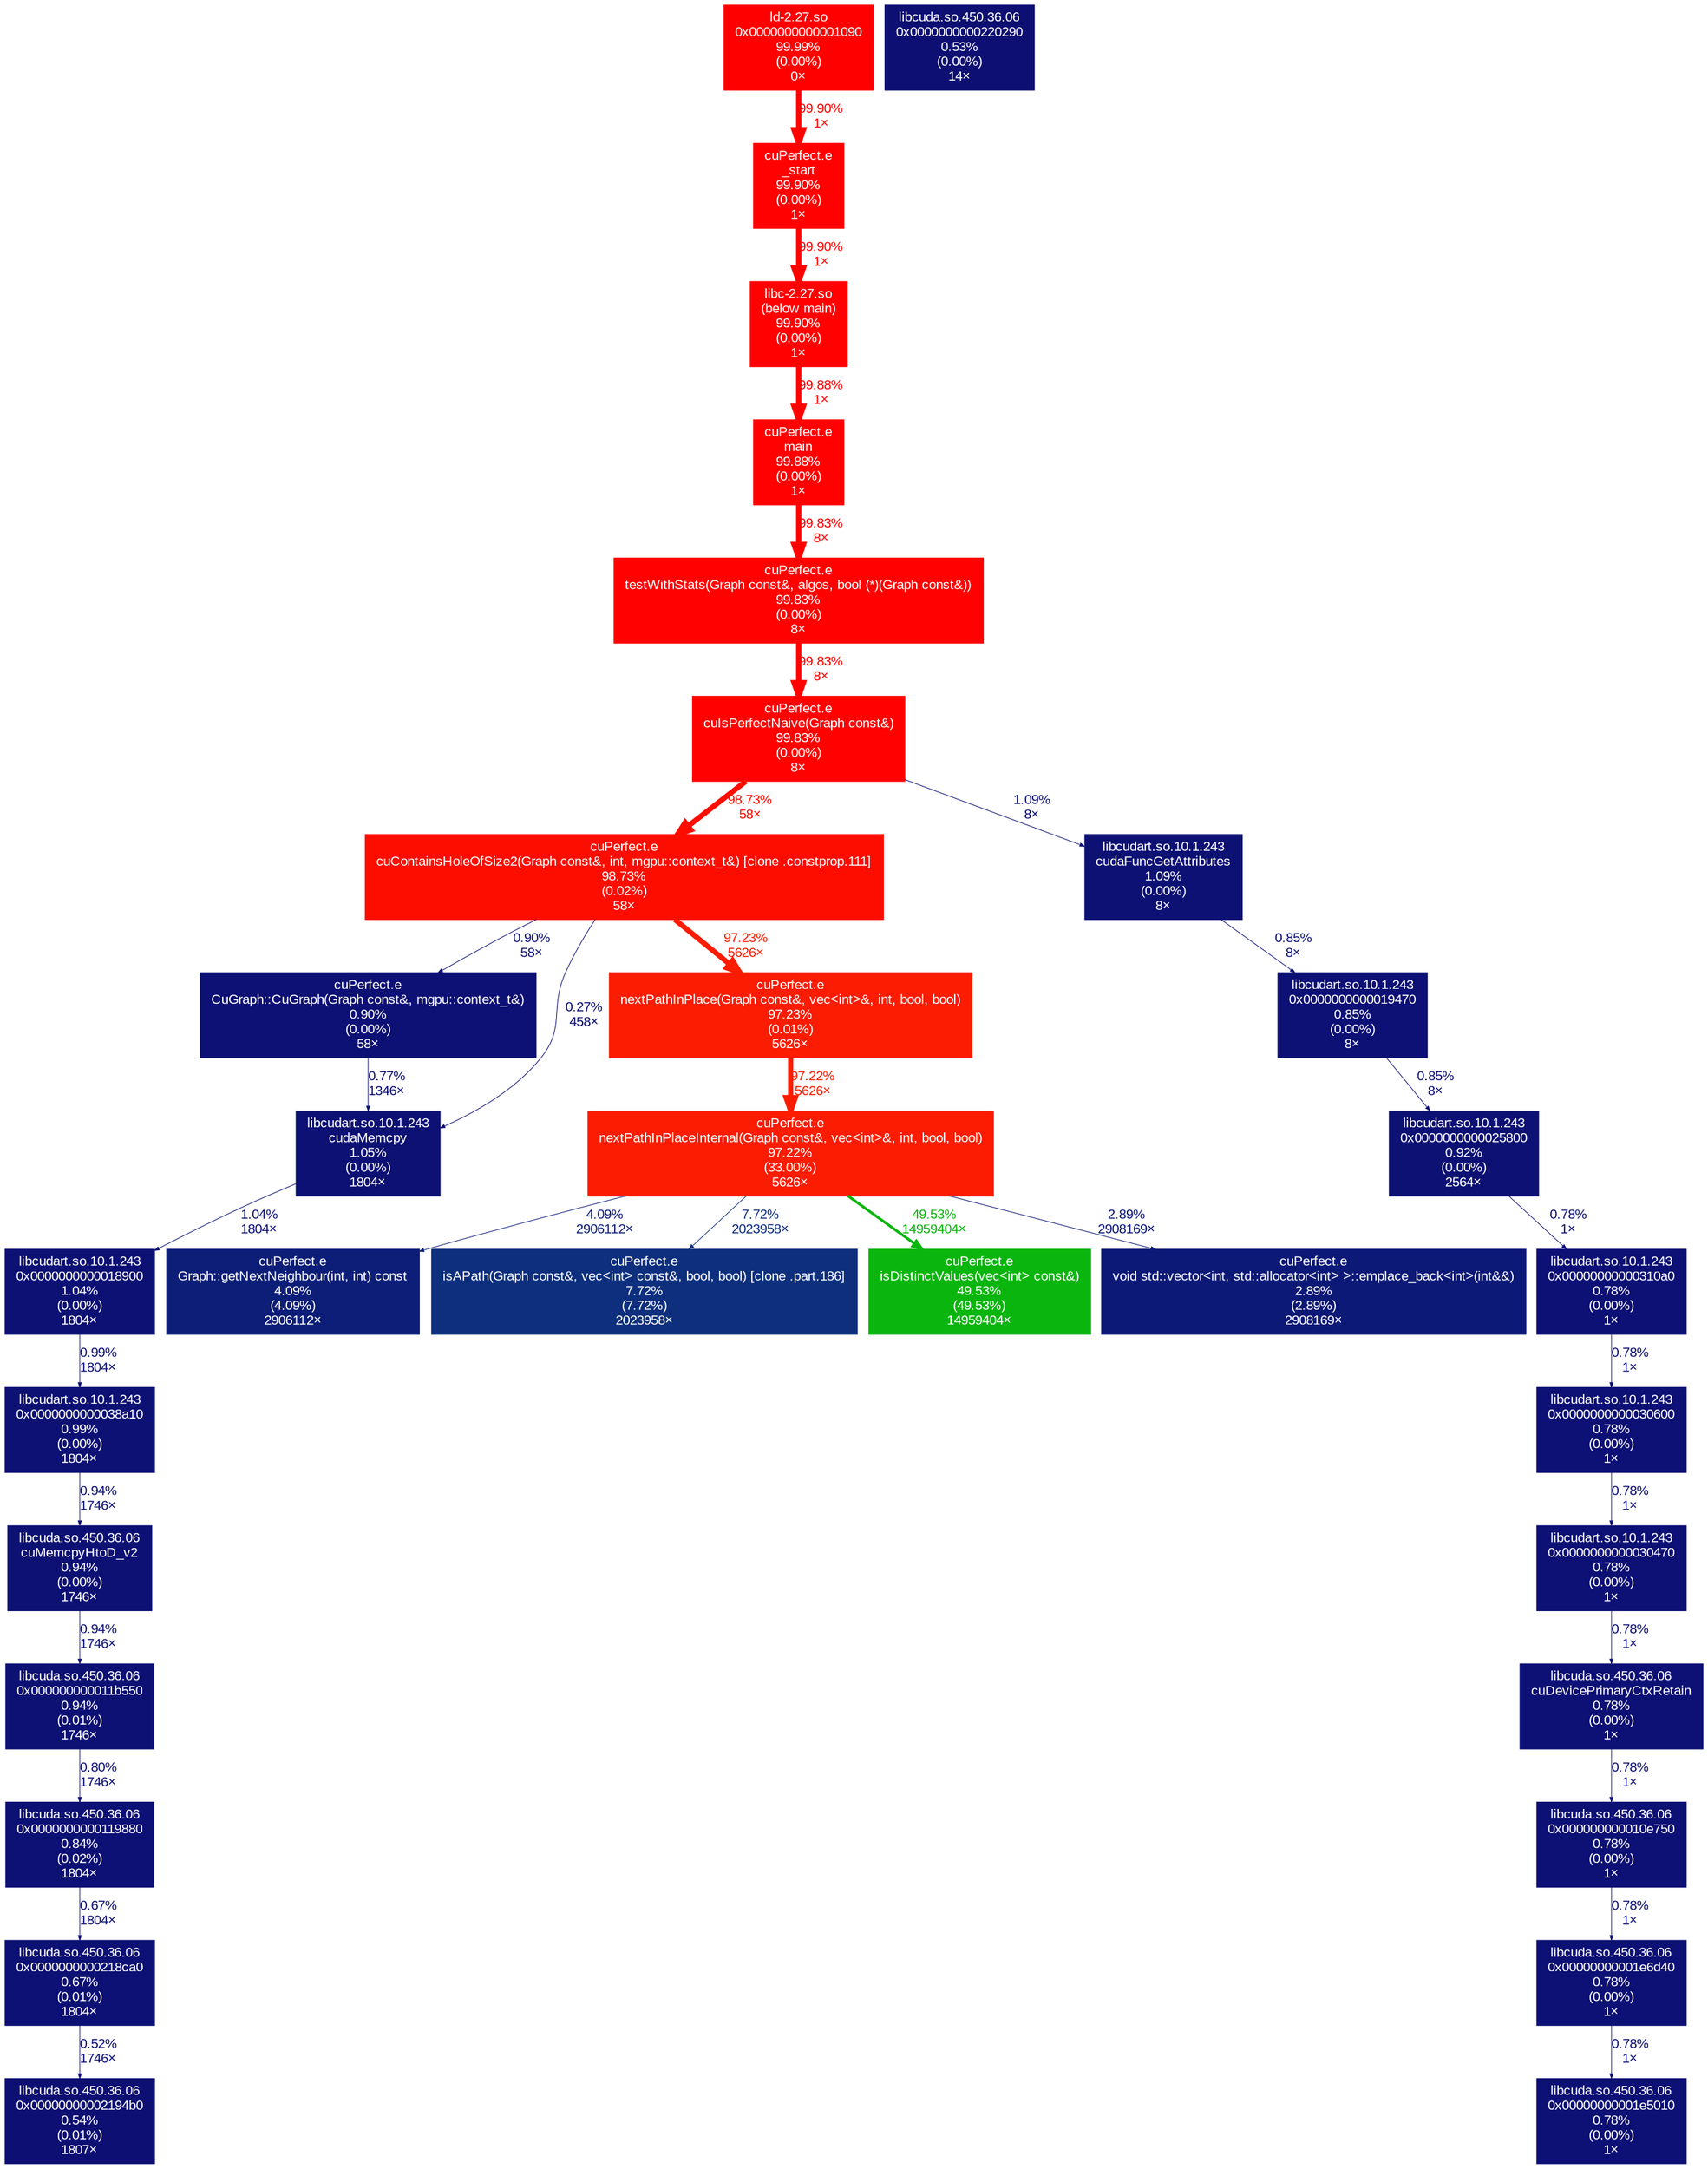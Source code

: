 digraph {
	graph [fontname=Arial, nodesep=0.125, ranksep=0.25];
	node [fontcolor=white, fontname=Arial, height=0, shape=box, style=filled, width=0];
	edge [fontname=Arial];
	"(below main)" [color="#ff0100", fontcolor="#ffffff", fontsize="10.00", label="libc-2.27.so\n(below main)\n99.90%\n(0.00%)\n1×"];
	"(below main)" -> main [arrowsize="1.00", color="#ff0100", fontcolor="#ff0100", fontsize="10.00", label="99.88%\n1×", labeldistance="4.00", penwidth="4.00"];
	"0x0000000000001090" [color="#ff0000", fontcolor="#ffffff", fontsize="10.00", label="ld-2.27.so\n0x0000000000001090\n99.99%\n(0.00%)\n0×"];
	"0x0000000000001090" -> "_start" [arrowsize="1.00", color="#ff0100", fontcolor="#ff0100", fontsize="10.00", label="99.90%\n1×", labeldistance="4.00", penwidth="4.00"];
	"0x0000000000018900" [color="#0d1174", fontcolor="#ffffff", fontsize="10.00", label="libcudart.so.10.1.243\n0x0000000000018900\n1.04%\n(0.00%)\n1804×"];
	"0x0000000000018900" -> "0x0000000000038a10" [arrowsize="0.35", color="#0d1174", fontcolor="#0d1174", fontsize="10.00", label="0.99%\n1804×", labeldistance="0.50", penwidth="0.50"];
	"0x0000000000019470" [color="#0d1074", fontcolor="#ffffff", fontsize="10.00", label="libcudart.so.10.1.243\n0x0000000000019470\n0.85%\n(0.00%)\n8×"];
	"0x0000000000019470" -> "0x0000000000025800" [arrowsize="0.35", color="#0d1074", fontcolor="#0d1074", fontsize="10.00", label="0.85%\n8×", labeldistance="0.50", penwidth="0.50"];
	"0x0000000000025800" [color="#0d1174", fontcolor="#ffffff", fontsize="10.00", label="libcudart.so.10.1.243\n0x0000000000025800\n0.92%\n(0.00%)\n2564×"];
	"0x0000000000025800" -> "0x00000000000310a0" [arrowsize="0.35", color="#0d1074", fontcolor="#0d1074", fontsize="10.00", label="0.78%\n1×", labeldistance="0.50", penwidth="0.50"];
	"0x0000000000030470" [color="#0d1074", fontcolor="#ffffff", fontsize="10.00", label="libcudart.so.10.1.243\n0x0000000000030470\n0.78%\n(0.00%)\n1×"];
	"0x0000000000030470" -> cuDevicePrimaryCtxRetain [arrowsize="0.35", color="#0d1074", fontcolor="#0d1074", fontsize="10.00", label="0.78%\n1×", labeldistance="0.50", penwidth="0.50"];
	"0x0000000000030600" [color="#0d1074", fontcolor="#ffffff", fontsize="10.00", label="libcudart.so.10.1.243\n0x0000000000030600\n0.78%\n(0.00%)\n1×"];
	"0x0000000000030600" -> "0x0000000000030470" [arrowsize="0.35", color="#0d1074", fontcolor="#0d1074", fontsize="10.00", label="0.78%\n1×", labeldistance="0.50", penwidth="0.50"];
	"0x00000000000310a0" [color="#0d1074", fontcolor="#ffffff", fontsize="10.00", label="libcudart.so.10.1.243\n0x00000000000310a0\n0.78%\n(0.00%)\n1×"];
	"0x00000000000310a0" -> "0x0000000000030600" [arrowsize="0.35", color="#0d1074", fontcolor="#0d1074", fontsize="10.00", label="0.78%\n1×", labeldistance="0.50", penwidth="0.50"];
	"0x0000000000038a10" [color="#0d1174", fontcolor="#ffffff", fontsize="10.00", label="libcudart.so.10.1.243\n0x0000000000038a10\n0.99%\n(0.00%)\n1804×"];
	"0x0000000000038a10" -> "cuMemcpyHtoD_v2" [arrowsize="0.35", color="#0d1174", fontcolor="#0d1174", fontsize="10.00", label="0.94%\n1746×", labeldistance="0.50", penwidth="0.50"];
	"0x000000000010e750" [color="#0d1074", fontcolor="#ffffff", fontsize="10.00", label="libcuda.so.450.36.06\n0x000000000010e750\n0.78%\n(0.00%)\n1×"];
	"0x000000000010e750" -> "0x00000000001e6d40" [arrowsize="0.35", color="#0d1074", fontcolor="#0d1074", fontsize="10.00", label="0.78%\n1×", labeldistance="0.50", penwidth="0.50"];
	"0x0000000000119880" [color="#0d1074", fontcolor="#ffffff", fontsize="10.00", label="libcuda.so.450.36.06\n0x0000000000119880\n0.84%\n(0.02%)\n1804×"];
	"0x0000000000119880" -> "0x0000000000218ca0" [arrowsize="0.35", color="#0d1074", fontcolor="#0d1074", fontsize="10.00", label="0.67%\n1804×", labeldistance="0.50", penwidth="0.50"];
	"0x000000000011b550" [color="#0d1174", fontcolor="#ffffff", fontsize="10.00", label="libcuda.so.450.36.06\n0x000000000011b550\n0.94%\n(0.01%)\n1746×"];
	"0x000000000011b550" -> "0x0000000000119880" [arrowsize="0.35", color="#0d1074", fontcolor="#0d1074", fontsize="10.00", label="0.80%\n1746×", labeldistance="0.50", penwidth="0.50"];
	"0x00000000001e5010" [color="#0d1074", fontcolor="#ffffff", fontsize="10.00", label="libcuda.so.450.36.06\n0x00000000001e5010\n0.78%\n(0.00%)\n1×"];
	"0x00000000001e6d40" [color="#0d1074", fontcolor="#ffffff", fontsize="10.00", label="libcuda.so.450.36.06\n0x00000000001e6d40\n0.78%\n(0.00%)\n1×"];
	"0x00000000001e6d40" -> "0x00000000001e5010" [arrowsize="0.35", color="#0d1074", fontcolor="#0d1074", fontsize="10.00", label="0.78%\n1×", labeldistance="0.50", penwidth="0.50"];
	"0x0000000000218ca0" [color="#0d1074", fontcolor="#ffffff", fontsize="10.00", label="libcuda.so.450.36.06\n0x0000000000218ca0\n0.67%\n(0.01%)\n1804×"];
	"0x0000000000218ca0" -> "0x00000000002194b0" [arrowsize="0.35", color="#0d0f73", fontcolor="#0d0f73", fontsize="10.00", label="0.52%\n1746×", labeldistance="0.50", penwidth="0.50"];
	"0x00000000002194b0" [color="#0d0f73", fontcolor="#ffffff", fontsize="10.00", label="libcuda.so.450.36.06\n0x00000000002194b0\n0.54%\n(0.01%)\n1807×"];
	"0x0000000000220290" [color="#0d0f73", fontcolor="#ffffff", fontsize="10.00", label="libcuda.so.450.36.06\n0x0000000000220290\n0.53%\n(0.00%)\n14×"];
	"CuGraph::CuGraph(Graph const&, mgpu::context_t&)" [color="#0d1074", fontcolor="#ffffff", fontsize="10.00", label="cuPerfect.e\nCuGraph::CuGraph(Graph const&, mgpu::context_t&)\n0.90%\n(0.00%)\n58×"];
	"CuGraph::CuGraph(Graph const&, mgpu::context_t&)" -> cudaMemcpy [arrowsize="0.35", color="#0d1074", fontcolor="#0d1074", fontsize="10.00", label="0.77%\n1346×", labeldistance="0.50", penwidth="0.50"];
	"Graph::getNextNeighbour(int, int) const" [color="#0d1e78", fontcolor="#ffffff", fontsize="10.00", label="cuPerfect.e\nGraph::getNextNeighbour(int, int) const\n4.09%\n(4.09%)\n2906112×"];
	"_start" [color="#ff0100", fontcolor="#ffffff", fontsize="10.00", label="cuPerfect.e\n_start\n99.90%\n(0.00%)\n1×"];
	"_start" -> "(below main)" [arrowsize="1.00", color="#ff0100", fontcolor="#ff0100", fontsize="10.00", label="99.90%\n1×", labeldistance="4.00", penwidth="4.00"];
	"cuContainsHoleOfSize2(Graph const&, int, mgpu::context_t&) [clone .constprop.111]" [color="#fd0d00", fontcolor="#ffffff", fontsize="10.00", label="cuPerfect.e\ncuContainsHoleOfSize2(Graph const&, int, mgpu::context_t&) [clone .constprop.111]\n98.73%\n(0.02%)\n58×"];
	"cuContainsHoleOfSize2(Graph const&, int, mgpu::context_t&) [clone .constprop.111]" -> "CuGraph::CuGraph(Graph const&, mgpu::context_t&)" [arrowsize="0.35", color="#0d1074", fontcolor="#0d1074", fontsize="10.00", label="0.90%\n58×", labeldistance="0.50", penwidth="0.50"];
	"cuContainsHoleOfSize2(Graph const&, int, mgpu::context_t&) [clone .constprop.111]" -> cudaMemcpy [arrowsize="0.35", color="#0d0e73", fontcolor="#0d0e73", fontsize="10.00", label="0.27%\n458×", labeldistance="0.50", penwidth="0.50"];
	"cuContainsHoleOfSize2(Graph const&, int, mgpu::context_t&) [clone .constprop.111]" -> "nextPathInPlace(Graph const&, vec<int>&, int, bool, bool)" [arrowsize="0.99", color="#fb1c01", fontcolor="#fb1c01", fontsize="10.00", label="97.23%\n5626×", labeldistance="3.89", penwidth="3.89"];
	cuDevicePrimaryCtxRetain [color="#0d1074", fontcolor="#ffffff", fontsize="10.00", label="libcuda.so.450.36.06\ncuDevicePrimaryCtxRetain\n0.78%\n(0.00%)\n1×"];
	cuDevicePrimaryCtxRetain -> "0x000000000010e750" [arrowsize="0.35", color="#0d1074", fontcolor="#0d1074", fontsize="10.00", label="0.78%\n1×", labeldistance="0.50", penwidth="0.50"];
	"cuIsPerfectNaive(Graph const&)" [color="#ff0200", fontcolor="#ffffff", fontsize="10.00", label="cuPerfect.e\ncuIsPerfectNaive(Graph const&)\n99.83%\n(0.00%)\n8×"];
	"cuIsPerfectNaive(Graph const&)" -> "cuContainsHoleOfSize2(Graph const&, int, mgpu::context_t&) [clone .constprop.111]" [arrowsize="0.99", color="#fd0d00", fontcolor="#fd0d00", fontsize="10.00", label="98.73%\n58×", labeldistance="3.95", penwidth="3.95"];
	"cuIsPerfectNaive(Graph const&)" -> cudaFuncGetAttributes [arrowsize="0.35", color="#0d1174", fontcolor="#0d1174", fontsize="10.00", label="1.09%\n8×", labeldistance="0.50", penwidth="0.50"];
	"cuMemcpyHtoD_v2" [color="#0d1174", fontcolor="#ffffff", fontsize="10.00", label="libcuda.so.450.36.06\ncuMemcpyHtoD_v2\n0.94%\n(0.00%)\n1746×"];
	"cuMemcpyHtoD_v2" -> "0x000000000011b550" [arrowsize="0.35", color="#0d1174", fontcolor="#0d1174", fontsize="10.00", label="0.94%\n1746×", labeldistance="0.50", penwidth="0.50"];
	cudaFuncGetAttributes [color="#0d1174", fontcolor="#ffffff", fontsize="10.00", label="libcudart.so.10.1.243\ncudaFuncGetAttributes\n1.09%\n(0.00%)\n8×"];
	cudaFuncGetAttributes -> "0x0000000000019470" [arrowsize="0.35", color="#0d1074", fontcolor="#0d1074", fontsize="10.00", label="0.85%\n8×", labeldistance="0.50", penwidth="0.50"];
	cudaMemcpy [color="#0d1174", fontcolor="#ffffff", fontsize="10.00", label="libcudart.so.10.1.243\ncudaMemcpy\n1.05%\n(0.00%)\n1804×"];
	cudaMemcpy -> "0x0000000000018900" [arrowsize="0.35", color="#0d1174", fontcolor="#0d1174", fontsize="10.00", label="1.04%\n1804×", labeldistance="0.50", penwidth="0.50"];
	"isAPath(Graph const&, vec<int> const&, bool, bool) [clone .part.186]" [color="#0d2f7d", fontcolor="#ffffff", fontsize="10.00", label="cuPerfect.e\nisAPath(Graph const&, vec<int> const&, bool, bool) [clone .part.186]\n7.72%\n(7.72%)\n2023958×"];
	"isDistinctValues(vec<int> const&)" [color="#0ab50d", fontcolor="#ffffff", fontsize="10.00", label="cuPerfect.e\nisDistinctValues(vec<int> const&)\n49.53%\n(49.53%)\n14959404×"];
	main [color="#ff0100", fontcolor="#ffffff", fontsize="10.00", label="cuPerfect.e\nmain\n99.88%\n(0.00%)\n1×"];
	main -> "testWithStats(Graph const&, algos, bool (*)(Graph const&))" [arrowsize="1.00", color="#ff0200", fontcolor="#ff0200", fontsize="10.00", label="99.83%\n8×", labeldistance="3.99", penwidth="3.99"];
	"nextPathInPlace(Graph const&, vec<int>&, int, bool, bool)" [color="#fb1c01", fontcolor="#ffffff", fontsize="10.00", label="cuPerfect.e\nnextPathInPlace(Graph const&, vec<int>&, int, bool, bool)\n97.23%\n(0.01%)\n5626×"];
	"nextPathInPlace(Graph const&, vec<int>&, int, bool, bool)" -> "nextPathInPlaceInternal(Graph const&, vec<int>&, int, bool, bool)" [arrowsize="0.99", color="#fb1c01", fontcolor="#fb1c01", fontsize="10.00", label="97.22%\n5626×", labeldistance="3.89", penwidth="3.89"];
	"nextPathInPlaceInternal(Graph const&, vec<int>&, int, bool, bool)" [color="#fb1c01", fontcolor="#ffffff", fontsize="10.00", label="cuPerfect.e\nnextPathInPlaceInternal(Graph const&, vec<int>&, int, bool, bool)\n97.22%\n(33.00%)\n5626×"];
	"nextPathInPlaceInternal(Graph const&, vec<int>&, int, bool, bool)" -> "Graph::getNextNeighbour(int, int) const" [arrowsize="0.35", color="#0d1e78", fontcolor="#0d1e78", fontsize="10.00", label="4.09%\n2906112×", labeldistance="0.50", penwidth="0.50"];
	"nextPathInPlaceInternal(Graph const&, vec<int>&, int, bool, bool)" -> "isAPath(Graph const&, vec<int> const&, bool, bool) [clone .part.186]" [arrowsize="0.35", color="#0d2f7d", fontcolor="#0d2f7d", fontsize="10.00", label="7.72%\n2023958×", labeldistance="0.50", penwidth="0.50"];
	"nextPathInPlaceInternal(Graph const&, vec<int>&, int, bool, bool)" -> "isDistinctValues(vec<int> const&)" [arrowsize="0.70", color="#0ab50d", fontcolor="#0ab50d", fontsize="10.00", label="49.53%\n14959404×", labeldistance="1.98", penwidth="1.98"];
	"nextPathInPlaceInternal(Graph const&, vec<int>&, int, bool, bool)" -> "void std::vector<int, std::allocator<int> >::emplace_back<int>(int&&)" [arrowsize="0.35", color="#0d1976", fontcolor="#0d1976", fontsize="10.00", label="2.89%\n2908169×", labeldistance="0.50", penwidth="0.50"];
	"testWithStats(Graph const&, algos, bool (*)(Graph const&))" [color="#ff0200", fontcolor="#ffffff", fontsize="10.00", label="cuPerfect.e\ntestWithStats(Graph const&, algos, bool (*)(Graph const&))\n99.83%\n(0.00%)\n8×"];
	"testWithStats(Graph const&, algos, bool (*)(Graph const&))" -> "cuIsPerfectNaive(Graph const&)" [arrowsize="1.00", color="#ff0200", fontcolor="#ff0200", fontsize="10.00", label="99.83%\n8×", labeldistance="3.99", penwidth="3.99"];
	"void std::vector<int, std::allocator<int> >::emplace_back<int>(int&&)" [color="#0d1976", fontcolor="#ffffff", fontsize="10.00", label="cuPerfect.e\nvoid std::vector<int, std::allocator<int> >::emplace_back<int>(int&&)\n2.89%\n(2.89%)\n2908169×"];
}
